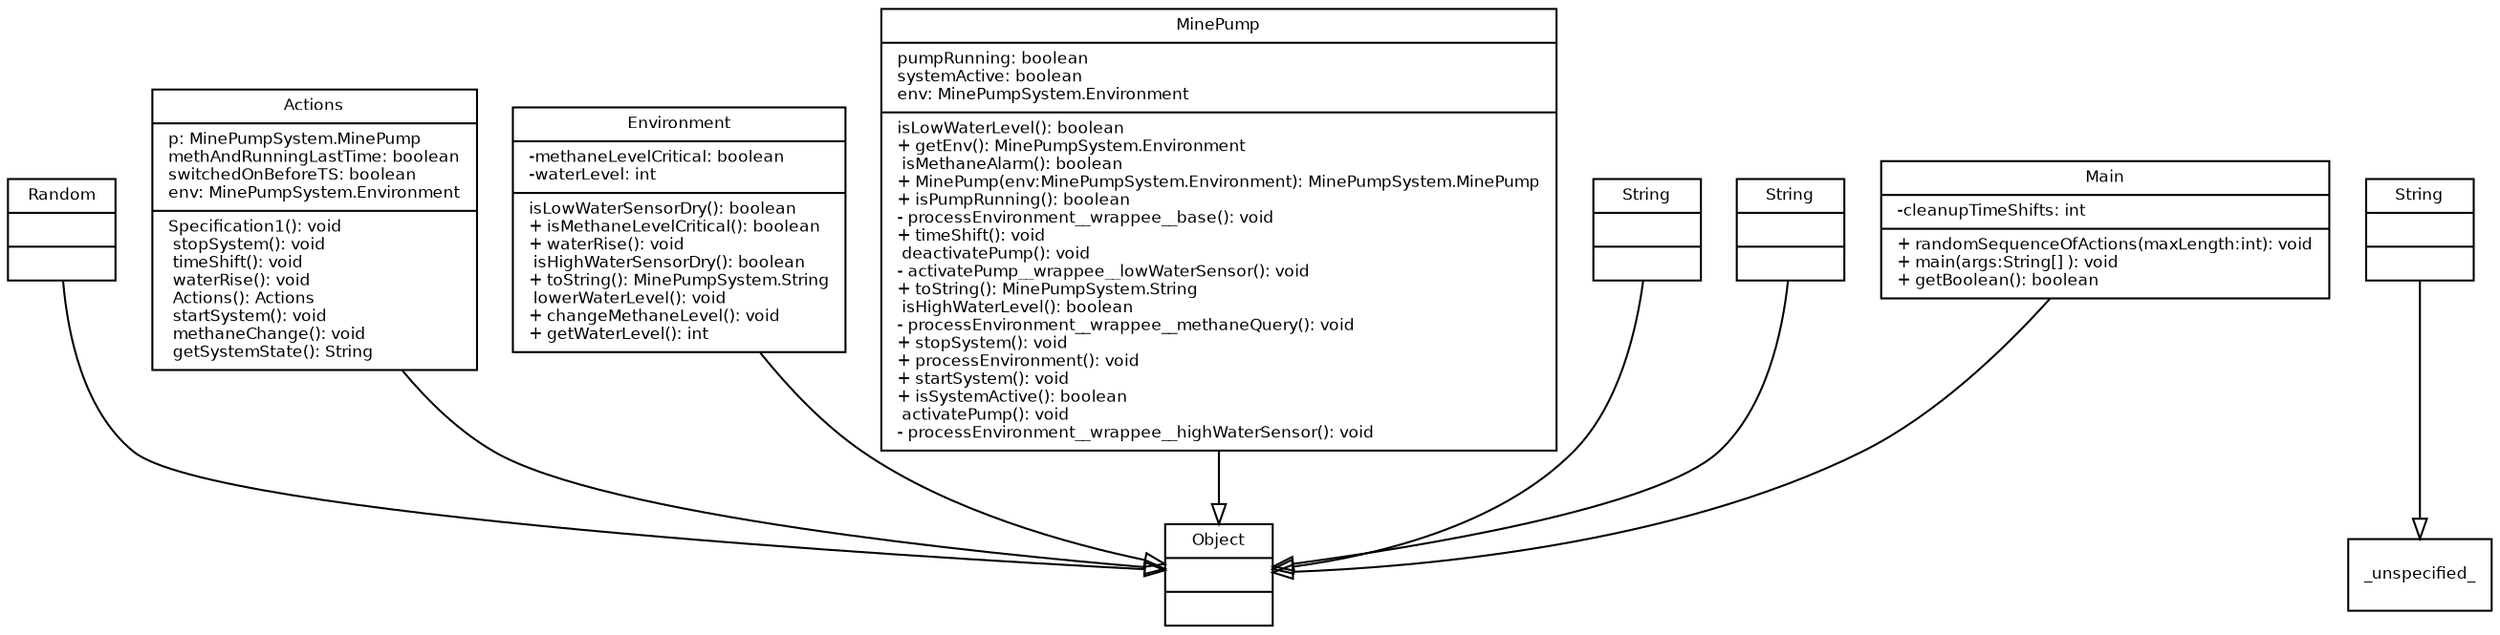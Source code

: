 digraph TypeHierarchy { 
        fontname = "Bitstream Vera Sans"
        fontsize = 8

        node [
                  fontname = "Bitstream Vera Sans"
                  fontsize = 8
                  shape = "record"
        ]

        edge [
                  fontname = "Bitstream Vera Sans"
                  fontsize = 8
        ]

        Random [
                  label = "{Random||}"
        ]

        Actions [
                  label = "{Actions|p: MinePumpSystem.MinePump\lmethAndRunningLastTime: boolean\lswitchedOnBeforeTS: boolean\lenv: MinePumpSystem.Environment\l| Specification1(): void\l stopSystem(): void\l timeShift(): void\l waterRise(): void\l Actions(): Actions\l startSystem(): void\l methaneChange(): void\l getSystemState(): String\l}"
        ]

        MinePumpSystem_Environment [
                  label = "{Environment|-methaneLevelCritical: boolean\l-waterLevel: int\l| isLowWaterSensorDry(): boolean\l+ isMethaneLevelCritical(): boolean\l+ waterRise(): void\l isHighWaterSensorDry(): boolean\l+ toString(): MinePumpSystem.String\l lowerWaterLevel(): void\l+ changeMethaneLevel(): void\l+ getWaterLevel(): int\l}"
        ]

        MinePumpSystem_MinePump [
                  label = "{MinePump|pumpRunning: boolean\lsystemActive: boolean\lenv: MinePumpSystem.Environment\l| isLowWaterLevel(): boolean\l+ getEnv(): MinePumpSystem.Environment\l isMethaneAlarm(): boolean\l+ MinePump(env:MinePumpSystem.Environment): MinePumpSystem.MinePump\l+ isPumpRunning(): boolean\l- processEnvironment__wrappee__base(): void\l+ timeShift(): void\l deactivatePump(): void\l- activatePump__wrappee__lowWaterSensor(): void\l+ toString(): MinePumpSystem.String\l isHighWaterLevel(): boolean\l- processEnvironment__wrappee__methaneQuery(): void\l+ stopSystem(): void\l+ processEnvironment(): void\l+ startSystem(): void\l+ isSystemActive(): boolean\l activatePump(): void\l- processEnvironment__wrappee__highWaterSensor(): void\l}"
        ]

        String [
                  label = "{String||}"
        ]

        java_lang_String [
                  label = "{String||}"
        ]

        java_lang_Object [
                  label = "{Object||}"
        ]

        MinePumpSystem_String [
                  label = "{String||}"
        ]

        Main [
                  label = "{Main|-cleanupTimeShifts: int\l|+ randomSequenceOfActions(maxLength:int): void\l+ main(args:String[] ): void\l+ getBoolean(): boolean\l}"
        ]

        edge [
                  arrowhead = "empty"
                  style = "solid"
                  arrowtail = "none"
        ]

        Random -> java_lang_Object
        Actions -> java_lang_Object
        MinePumpSystem_Environment -> java_lang_Object
        MinePumpSystem_MinePump -> java_lang_Object
        String -> _unspecified_
        java_lang_String -> java_lang_Object
        MinePumpSystem_String -> java_lang_Object
        Main -> java_lang_Object
        edge [
                  arrowhead = "empty"
                  style = "dashed"
                  arrowtail = "none"
        ]

        edge [
                  arrowhead = "normal"
                  style = "solid"
                  arrowtail = "odot"
        ]

}